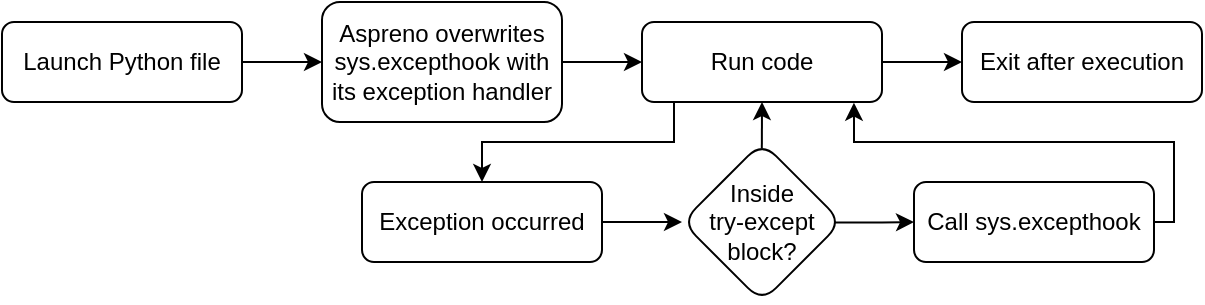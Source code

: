 <mxfile version="21.1.7" type="github">
  <diagram id="C5RBs43oDa-KdzZeNtuy" name="Global representation">
    <mxGraphModel dx="1032" dy="548" grid="1" gridSize="10" guides="1" tooltips="1" connect="1" arrows="1" fold="1" page="1" pageScale="1" pageWidth="827" pageHeight="1169" math="0" shadow="0">
      <root>
        <mxCell id="WIyWlLk6GJQsqaUBKTNV-0" />
        <mxCell id="WIyWlLk6GJQsqaUBKTNV-1" parent="WIyWlLk6GJQsqaUBKTNV-0" />
        <mxCell id="2v4OP23qexoj3YyM8K59-2" value="" style="edgeStyle=orthogonalEdgeStyle;rounded=0;orthogonalLoop=1;jettySize=auto;html=1;" edge="1" parent="WIyWlLk6GJQsqaUBKTNV-1" source="2v4OP23qexoj3YyM8K59-0" target="2v4OP23qexoj3YyM8K59-1">
          <mxGeometry relative="1" as="geometry" />
        </mxCell>
        <mxCell id="2v4OP23qexoj3YyM8K59-0" value="Launch Python file" style="rounded=1;whiteSpace=wrap;html=1;" vertex="1" parent="WIyWlLk6GJQsqaUBKTNV-1">
          <mxGeometry x="114" y="40" width="120" height="40" as="geometry" />
        </mxCell>
        <mxCell id="2v4OP23qexoj3YyM8K59-4" value="" style="edgeStyle=orthogonalEdgeStyle;rounded=0;orthogonalLoop=1;jettySize=auto;html=1;" edge="1" parent="WIyWlLk6GJQsqaUBKTNV-1" source="2v4OP23qexoj3YyM8K59-1" target="2v4OP23qexoj3YyM8K59-3">
          <mxGeometry relative="1" as="geometry" />
        </mxCell>
        <mxCell id="2v4OP23qexoj3YyM8K59-1" value="Aspreno overwrites sys.excepthook with its exception handler" style="whiteSpace=wrap;html=1;rounded=1;" vertex="1" parent="WIyWlLk6GJQsqaUBKTNV-1">
          <mxGeometry x="274" y="30" width="120" height="60" as="geometry" />
        </mxCell>
        <mxCell id="2v4OP23qexoj3YyM8K59-6" value="" style="edgeStyle=orthogonalEdgeStyle;rounded=0;orthogonalLoop=1;jettySize=auto;html=1;" edge="1" parent="WIyWlLk6GJQsqaUBKTNV-1" source="2v4OP23qexoj3YyM8K59-3" target="2v4OP23qexoj3YyM8K59-5">
          <mxGeometry relative="1" as="geometry" />
        </mxCell>
        <mxCell id="2v4OP23qexoj3YyM8K59-8" value="" style="edgeStyle=orthogonalEdgeStyle;rounded=0;orthogonalLoop=1;jettySize=auto;html=1;" edge="1" parent="WIyWlLk6GJQsqaUBKTNV-1" source="2v4OP23qexoj3YyM8K59-3" target="2v4OP23qexoj3YyM8K59-7">
          <mxGeometry relative="1" as="geometry">
            <Array as="points">
              <mxPoint x="450" y="100" />
              <mxPoint x="354" y="100" />
            </Array>
          </mxGeometry>
        </mxCell>
        <mxCell id="2v4OP23qexoj3YyM8K59-3" value="Run code" style="whiteSpace=wrap;html=1;rounded=1;" vertex="1" parent="WIyWlLk6GJQsqaUBKTNV-1">
          <mxGeometry x="434" y="40" width="120" height="40" as="geometry" />
        </mxCell>
        <mxCell id="2v4OP23qexoj3YyM8K59-5" value="Exit after execution" style="whiteSpace=wrap;html=1;rounded=1;" vertex="1" parent="WIyWlLk6GJQsqaUBKTNV-1">
          <mxGeometry x="594" y="40" width="120" height="40" as="geometry" />
        </mxCell>
        <mxCell id="2v4OP23qexoj3YyM8K59-10" value="" style="edgeStyle=orthogonalEdgeStyle;rounded=0;orthogonalLoop=1;jettySize=auto;html=1;" edge="1" parent="WIyWlLk6GJQsqaUBKTNV-1" source="2v4OP23qexoj3YyM8K59-7" target="2v4OP23qexoj3YyM8K59-9">
          <mxGeometry relative="1" as="geometry" />
        </mxCell>
        <mxCell id="2v4OP23qexoj3YyM8K59-7" value="Exception occurred" style="whiteSpace=wrap;html=1;rounded=1;" vertex="1" parent="WIyWlLk6GJQsqaUBKTNV-1">
          <mxGeometry x="294" y="120" width="120" height="40" as="geometry" />
        </mxCell>
        <mxCell id="2v4OP23qexoj3YyM8K59-11" value="" style="edgeStyle=orthogonalEdgeStyle;rounded=0;orthogonalLoop=1;jettySize=auto;html=1;exitX=0.499;exitY=0.037;exitDx=0;exitDy=0;exitPerimeter=0;entryX=0.5;entryY=1;entryDx=0;entryDy=0;" edge="1" parent="WIyWlLk6GJQsqaUBKTNV-1" source="2v4OP23qexoj3YyM8K59-9" target="2v4OP23qexoj3YyM8K59-3">
          <mxGeometry relative="1" as="geometry" />
        </mxCell>
        <mxCell id="2v4OP23qexoj3YyM8K59-13" value="" style="edgeStyle=orthogonalEdgeStyle;rounded=0;orthogonalLoop=1;jettySize=auto;html=1;exitX=0.948;exitY=0.503;exitDx=0;exitDy=0;exitPerimeter=0;entryX=0;entryY=0.5;entryDx=0;entryDy=0;" edge="1" parent="WIyWlLk6GJQsqaUBKTNV-1" source="2v4OP23qexoj3YyM8K59-9" target="2v4OP23qexoj3YyM8K59-12">
          <mxGeometry relative="1" as="geometry" />
        </mxCell>
        <mxCell id="2v4OP23qexoj3YyM8K59-9" value="Inside&lt;br&gt;try-except&lt;br&gt;block?" style="rhombus;whiteSpace=wrap;html=1;rounded=1;" vertex="1" parent="WIyWlLk6GJQsqaUBKTNV-1">
          <mxGeometry x="454" y="100" width="80" height="80" as="geometry" />
        </mxCell>
        <mxCell id="2v4OP23qexoj3YyM8K59-14" style="edgeStyle=orthogonalEdgeStyle;rounded=0;orthogonalLoop=1;jettySize=auto;html=1;entryX=0.883;entryY=1.009;entryDx=0;entryDy=0;entryPerimeter=0;" edge="1" parent="WIyWlLk6GJQsqaUBKTNV-1" source="2v4OP23qexoj3YyM8K59-12" target="2v4OP23qexoj3YyM8K59-3">
          <mxGeometry relative="1" as="geometry">
            <mxPoint x="540" y="90" as="targetPoint" />
            <Array as="points">
              <mxPoint x="700" y="140" />
              <mxPoint x="700" y="100" />
              <mxPoint x="540" y="100" />
              <mxPoint x="540" y="90" />
            </Array>
          </mxGeometry>
        </mxCell>
        <mxCell id="2v4OP23qexoj3YyM8K59-12" value="Call sys.excepthook" style="whiteSpace=wrap;html=1;rounded=1;" vertex="1" parent="WIyWlLk6GJQsqaUBKTNV-1">
          <mxGeometry x="570" y="120" width="120" height="40" as="geometry" />
        </mxCell>
      </root>
    </mxGraphModel>
  </diagram>
</mxfile>
